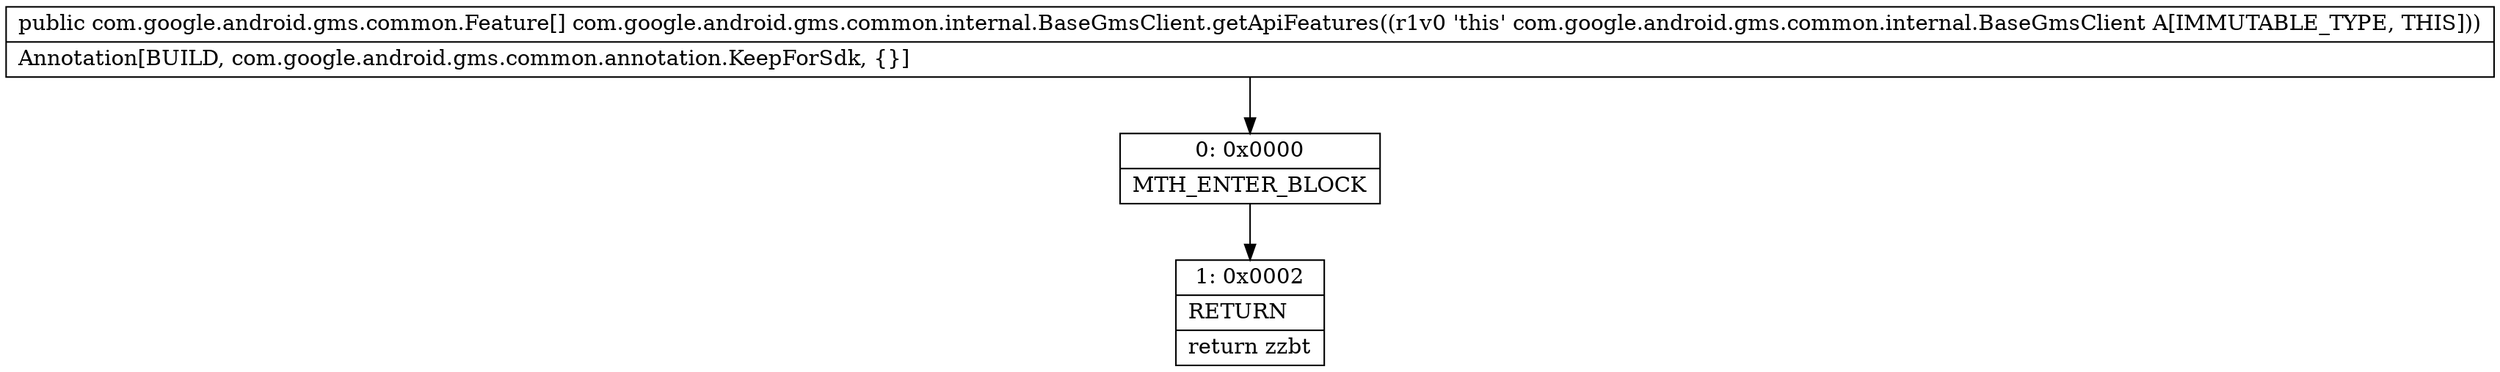 digraph "CFG forcom.google.android.gms.common.internal.BaseGmsClient.getApiFeatures()[Lcom\/google\/android\/gms\/common\/Feature;" {
Node_0 [shape=record,label="{0\:\ 0x0000|MTH_ENTER_BLOCK\l}"];
Node_1 [shape=record,label="{1\:\ 0x0002|RETURN\l|return zzbt\l}"];
MethodNode[shape=record,label="{public com.google.android.gms.common.Feature[] com.google.android.gms.common.internal.BaseGmsClient.getApiFeatures((r1v0 'this' com.google.android.gms.common.internal.BaseGmsClient A[IMMUTABLE_TYPE, THIS]))  | Annotation[BUILD, com.google.android.gms.common.annotation.KeepForSdk, \{\}]\l}"];
MethodNode -> Node_0;
Node_0 -> Node_1;
}

